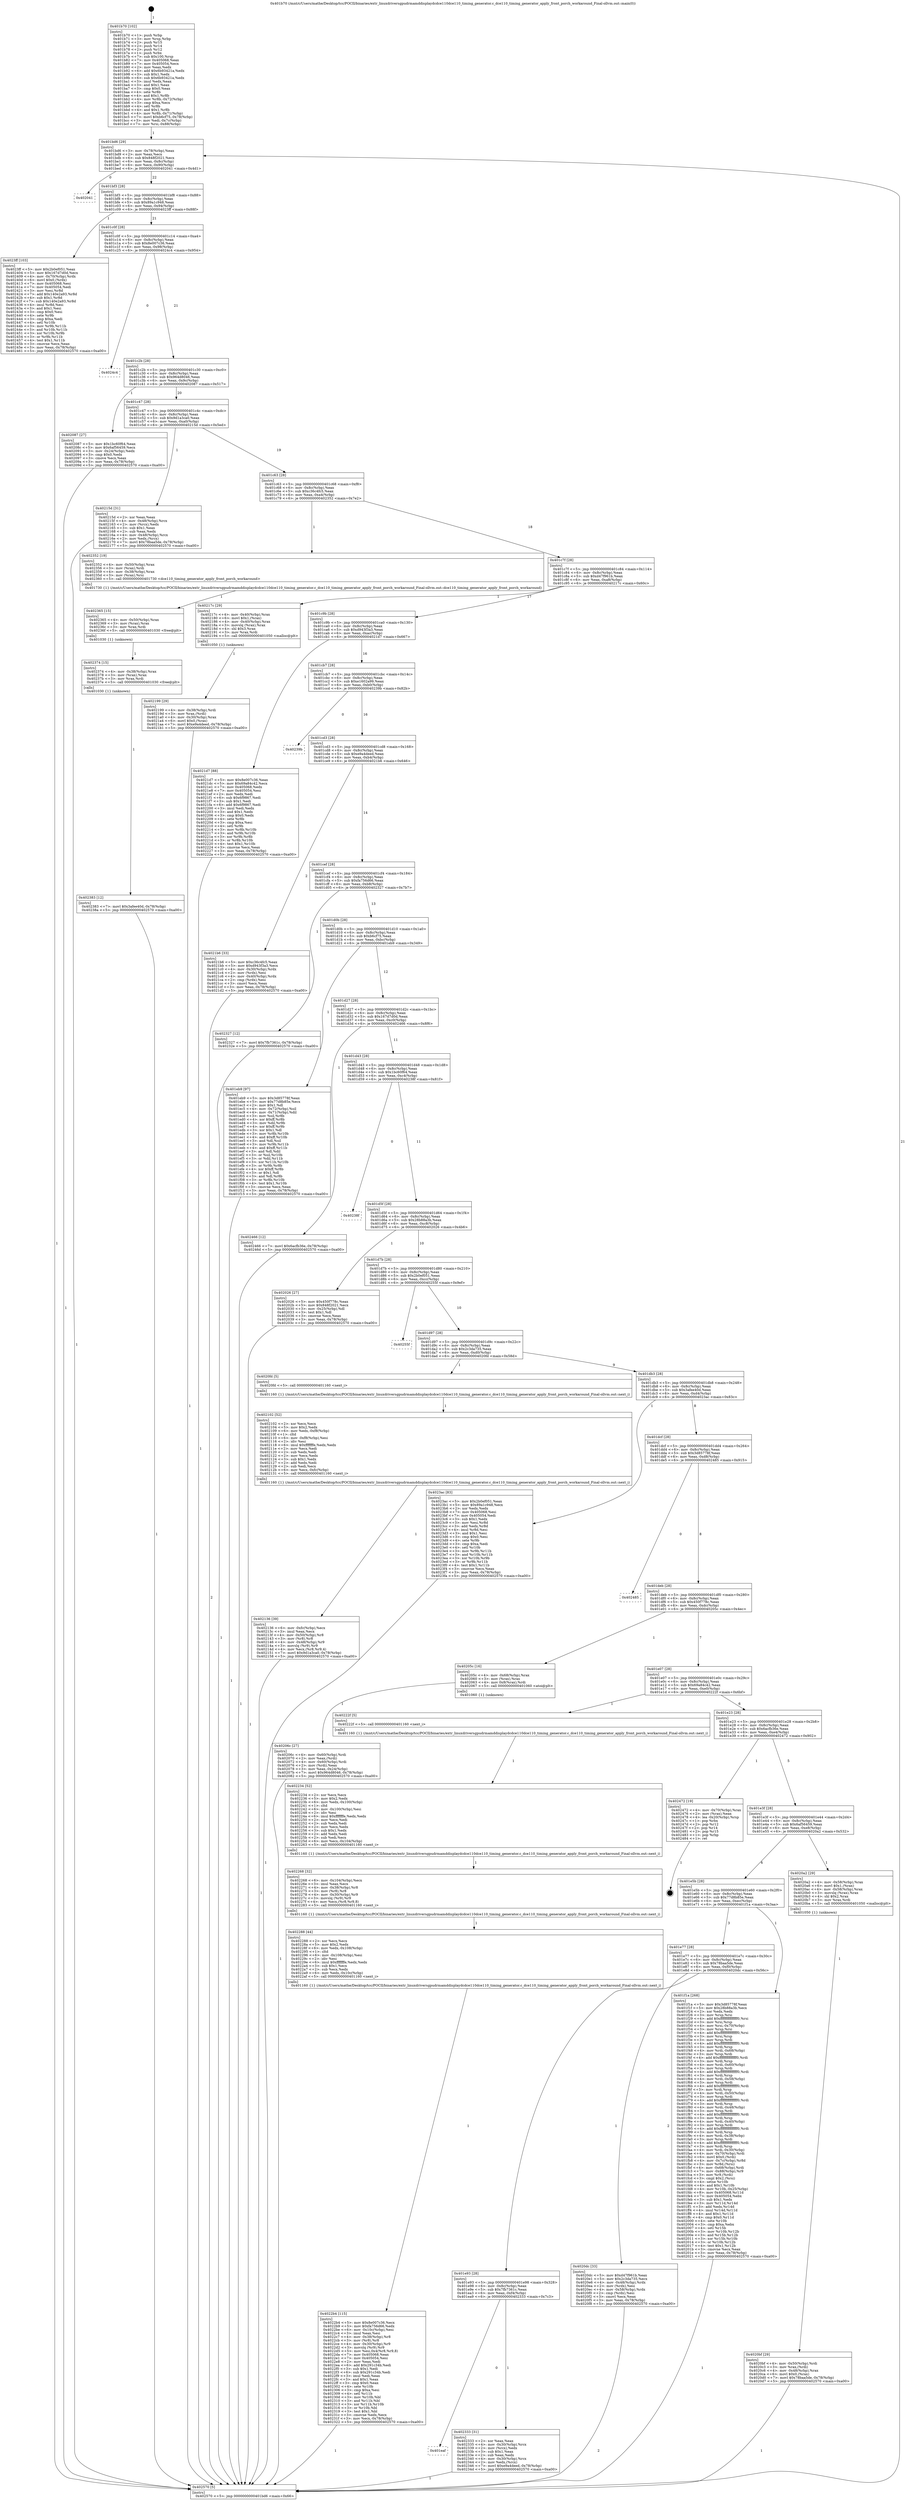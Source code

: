 digraph "0x401b70" {
  label = "0x401b70 (/mnt/c/Users/mathe/Desktop/tcc/POCII/binaries/extr_linuxdriversgpudrmamddisplaydcdce110dce110_timing_generator.c_dce110_timing_generator_apply_front_porch_workaround_Final-ollvm.out::main(0))"
  labelloc = "t"
  node[shape=record]

  Entry [label="",width=0.3,height=0.3,shape=circle,fillcolor=black,style=filled]
  "0x401bd6" [label="{
     0x401bd6 [29]\l
     | [instrs]\l
     &nbsp;&nbsp;0x401bd6 \<+3\>: mov -0x78(%rbp),%eax\l
     &nbsp;&nbsp;0x401bd9 \<+2\>: mov %eax,%ecx\l
     &nbsp;&nbsp;0x401bdb \<+6\>: sub $0x848f2021,%ecx\l
     &nbsp;&nbsp;0x401be1 \<+6\>: mov %eax,-0x8c(%rbp)\l
     &nbsp;&nbsp;0x401be7 \<+6\>: mov %ecx,-0x90(%rbp)\l
     &nbsp;&nbsp;0x401bed \<+6\>: je 0000000000402041 \<main+0x4d1\>\l
  }"]
  "0x402041" [label="{
     0x402041\l
  }", style=dashed]
  "0x401bf3" [label="{
     0x401bf3 [28]\l
     | [instrs]\l
     &nbsp;&nbsp;0x401bf3 \<+5\>: jmp 0000000000401bf8 \<main+0x88\>\l
     &nbsp;&nbsp;0x401bf8 \<+6\>: mov -0x8c(%rbp),%eax\l
     &nbsp;&nbsp;0x401bfe \<+5\>: sub $0x89a1c948,%eax\l
     &nbsp;&nbsp;0x401c03 \<+6\>: mov %eax,-0x94(%rbp)\l
     &nbsp;&nbsp;0x401c09 \<+6\>: je 00000000004023ff \<main+0x88f\>\l
  }"]
  Exit [label="",width=0.3,height=0.3,shape=circle,fillcolor=black,style=filled,peripheries=2]
  "0x4023ff" [label="{
     0x4023ff [103]\l
     | [instrs]\l
     &nbsp;&nbsp;0x4023ff \<+5\>: mov $0x2b0ef051,%eax\l
     &nbsp;&nbsp;0x402404 \<+5\>: mov $0x167d7d0d,%ecx\l
     &nbsp;&nbsp;0x402409 \<+4\>: mov -0x70(%rbp),%rdx\l
     &nbsp;&nbsp;0x40240d \<+6\>: movl $0x0,(%rdx)\l
     &nbsp;&nbsp;0x402413 \<+7\>: mov 0x405068,%esi\l
     &nbsp;&nbsp;0x40241a \<+7\>: mov 0x405054,%edi\l
     &nbsp;&nbsp;0x402421 \<+3\>: mov %esi,%r8d\l
     &nbsp;&nbsp;0x402424 \<+7\>: add $0x140e2a93,%r8d\l
     &nbsp;&nbsp;0x40242b \<+4\>: sub $0x1,%r8d\l
     &nbsp;&nbsp;0x40242f \<+7\>: sub $0x140e2a93,%r8d\l
     &nbsp;&nbsp;0x402436 \<+4\>: imul %r8d,%esi\l
     &nbsp;&nbsp;0x40243a \<+3\>: and $0x1,%esi\l
     &nbsp;&nbsp;0x40243d \<+3\>: cmp $0x0,%esi\l
     &nbsp;&nbsp;0x402440 \<+4\>: sete %r9b\l
     &nbsp;&nbsp;0x402444 \<+3\>: cmp $0xa,%edi\l
     &nbsp;&nbsp;0x402447 \<+4\>: setl %r10b\l
     &nbsp;&nbsp;0x40244b \<+3\>: mov %r9b,%r11b\l
     &nbsp;&nbsp;0x40244e \<+3\>: and %r10b,%r11b\l
     &nbsp;&nbsp;0x402451 \<+3\>: xor %r10b,%r9b\l
     &nbsp;&nbsp;0x402454 \<+3\>: or %r9b,%r11b\l
     &nbsp;&nbsp;0x402457 \<+4\>: test $0x1,%r11b\l
     &nbsp;&nbsp;0x40245b \<+3\>: cmovne %ecx,%eax\l
     &nbsp;&nbsp;0x40245e \<+3\>: mov %eax,-0x78(%rbp)\l
     &nbsp;&nbsp;0x402461 \<+5\>: jmp 0000000000402570 \<main+0xa00\>\l
  }"]
  "0x401c0f" [label="{
     0x401c0f [28]\l
     | [instrs]\l
     &nbsp;&nbsp;0x401c0f \<+5\>: jmp 0000000000401c14 \<main+0xa4\>\l
     &nbsp;&nbsp;0x401c14 \<+6\>: mov -0x8c(%rbp),%eax\l
     &nbsp;&nbsp;0x401c1a \<+5\>: sub $0x8e007c36,%eax\l
     &nbsp;&nbsp;0x401c1f \<+6\>: mov %eax,-0x98(%rbp)\l
     &nbsp;&nbsp;0x401c25 \<+6\>: je 00000000004024c4 \<main+0x954\>\l
  }"]
  "0x402383" [label="{
     0x402383 [12]\l
     | [instrs]\l
     &nbsp;&nbsp;0x402383 \<+7\>: movl $0x3afee40d,-0x78(%rbp)\l
     &nbsp;&nbsp;0x40238a \<+5\>: jmp 0000000000402570 \<main+0xa00\>\l
  }"]
  "0x4024c4" [label="{
     0x4024c4\l
  }", style=dashed]
  "0x401c2b" [label="{
     0x401c2b [28]\l
     | [instrs]\l
     &nbsp;&nbsp;0x401c2b \<+5\>: jmp 0000000000401c30 \<main+0xc0\>\l
     &nbsp;&nbsp;0x401c30 \<+6\>: mov -0x8c(%rbp),%eax\l
     &nbsp;&nbsp;0x401c36 \<+5\>: sub $0x964d8046,%eax\l
     &nbsp;&nbsp;0x401c3b \<+6\>: mov %eax,-0x9c(%rbp)\l
     &nbsp;&nbsp;0x401c41 \<+6\>: je 0000000000402087 \<main+0x517\>\l
  }"]
  "0x402374" [label="{
     0x402374 [15]\l
     | [instrs]\l
     &nbsp;&nbsp;0x402374 \<+4\>: mov -0x38(%rbp),%rax\l
     &nbsp;&nbsp;0x402378 \<+3\>: mov (%rax),%rax\l
     &nbsp;&nbsp;0x40237b \<+3\>: mov %rax,%rdi\l
     &nbsp;&nbsp;0x40237e \<+5\>: call 0000000000401030 \<free@plt\>\l
     | [calls]\l
     &nbsp;&nbsp;0x401030 \{1\} (unknown)\l
  }"]
  "0x402087" [label="{
     0x402087 [27]\l
     | [instrs]\l
     &nbsp;&nbsp;0x402087 \<+5\>: mov $0x1bc60f64,%eax\l
     &nbsp;&nbsp;0x40208c \<+5\>: mov $0x6af56459,%ecx\l
     &nbsp;&nbsp;0x402091 \<+3\>: mov -0x24(%rbp),%edx\l
     &nbsp;&nbsp;0x402094 \<+3\>: cmp $0x0,%edx\l
     &nbsp;&nbsp;0x402097 \<+3\>: cmove %ecx,%eax\l
     &nbsp;&nbsp;0x40209a \<+3\>: mov %eax,-0x78(%rbp)\l
     &nbsp;&nbsp;0x40209d \<+5\>: jmp 0000000000402570 \<main+0xa00\>\l
  }"]
  "0x401c47" [label="{
     0x401c47 [28]\l
     | [instrs]\l
     &nbsp;&nbsp;0x401c47 \<+5\>: jmp 0000000000401c4c \<main+0xdc\>\l
     &nbsp;&nbsp;0x401c4c \<+6\>: mov -0x8c(%rbp),%eax\l
     &nbsp;&nbsp;0x401c52 \<+5\>: sub $0x9d1a3ca0,%eax\l
     &nbsp;&nbsp;0x401c57 \<+6\>: mov %eax,-0xa0(%rbp)\l
     &nbsp;&nbsp;0x401c5d \<+6\>: je 000000000040215d \<main+0x5ed\>\l
  }"]
  "0x402365" [label="{
     0x402365 [15]\l
     | [instrs]\l
     &nbsp;&nbsp;0x402365 \<+4\>: mov -0x50(%rbp),%rax\l
     &nbsp;&nbsp;0x402369 \<+3\>: mov (%rax),%rax\l
     &nbsp;&nbsp;0x40236c \<+3\>: mov %rax,%rdi\l
     &nbsp;&nbsp;0x40236f \<+5\>: call 0000000000401030 \<free@plt\>\l
     | [calls]\l
     &nbsp;&nbsp;0x401030 \{1\} (unknown)\l
  }"]
  "0x40215d" [label="{
     0x40215d [31]\l
     | [instrs]\l
     &nbsp;&nbsp;0x40215d \<+2\>: xor %eax,%eax\l
     &nbsp;&nbsp;0x40215f \<+4\>: mov -0x48(%rbp),%rcx\l
     &nbsp;&nbsp;0x402163 \<+2\>: mov (%rcx),%edx\l
     &nbsp;&nbsp;0x402165 \<+3\>: sub $0x1,%eax\l
     &nbsp;&nbsp;0x402168 \<+2\>: sub %eax,%edx\l
     &nbsp;&nbsp;0x40216a \<+4\>: mov -0x48(%rbp),%rcx\l
     &nbsp;&nbsp;0x40216e \<+2\>: mov %edx,(%rcx)\l
     &nbsp;&nbsp;0x402170 \<+7\>: movl $0x78baa5de,-0x78(%rbp)\l
     &nbsp;&nbsp;0x402177 \<+5\>: jmp 0000000000402570 \<main+0xa00\>\l
  }"]
  "0x401c63" [label="{
     0x401c63 [28]\l
     | [instrs]\l
     &nbsp;&nbsp;0x401c63 \<+5\>: jmp 0000000000401c68 \<main+0xf8\>\l
     &nbsp;&nbsp;0x401c68 \<+6\>: mov -0x8c(%rbp),%eax\l
     &nbsp;&nbsp;0x401c6e \<+5\>: sub $0xc36c4fc5,%eax\l
     &nbsp;&nbsp;0x401c73 \<+6\>: mov %eax,-0xa4(%rbp)\l
     &nbsp;&nbsp;0x401c79 \<+6\>: je 0000000000402352 \<main+0x7e2\>\l
  }"]
  "0x401eaf" [label="{
     0x401eaf\l
  }", style=dashed]
  "0x402352" [label="{
     0x402352 [19]\l
     | [instrs]\l
     &nbsp;&nbsp;0x402352 \<+4\>: mov -0x50(%rbp),%rax\l
     &nbsp;&nbsp;0x402356 \<+3\>: mov (%rax),%rdi\l
     &nbsp;&nbsp;0x402359 \<+4\>: mov -0x38(%rbp),%rax\l
     &nbsp;&nbsp;0x40235d \<+3\>: mov (%rax),%rsi\l
     &nbsp;&nbsp;0x402360 \<+5\>: call 0000000000401730 \<dce110_timing_generator_apply_front_porch_workaround\>\l
     | [calls]\l
     &nbsp;&nbsp;0x401730 \{1\} (/mnt/c/Users/mathe/Desktop/tcc/POCII/binaries/extr_linuxdriversgpudrmamddisplaydcdce110dce110_timing_generator.c_dce110_timing_generator_apply_front_porch_workaround_Final-ollvm.out::dce110_timing_generator_apply_front_porch_workaround)\l
  }"]
  "0x401c7f" [label="{
     0x401c7f [28]\l
     | [instrs]\l
     &nbsp;&nbsp;0x401c7f \<+5\>: jmp 0000000000401c84 \<main+0x114\>\l
     &nbsp;&nbsp;0x401c84 \<+6\>: mov -0x8c(%rbp),%eax\l
     &nbsp;&nbsp;0x401c8a \<+5\>: sub $0xd47f961b,%eax\l
     &nbsp;&nbsp;0x401c8f \<+6\>: mov %eax,-0xa8(%rbp)\l
     &nbsp;&nbsp;0x401c95 \<+6\>: je 000000000040217c \<main+0x60c\>\l
  }"]
  "0x402333" [label="{
     0x402333 [31]\l
     | [instrs]\l
     &nbsp;&nbsp;0x402333 \<+2\>: xor %eax,%eax\l
     &nbsp;&nbsp;0x402335 \<+4\>: mov -0x30(%rbp),%rcx\l
     &nbsp;&nbsp;0x402339 \<+2\>: mov (%rcx),%edx\l
     &nbsp;&nbsp;0x40233b \<+3\>: sub $0x1,%eax\l
     &nbsp;&nbsp;0x40233e \<+2\>: sub %eax,%edx\l
     &nbsp;&nbsp;0x402340 \<+4\>: mov -0x30(%rbp),%rcx\l
     &nbsp;&nbsp;0x402344 \<+2\>: mov %edx,(%rcx)\l
     &nbsp;&nbsp;0x402346 \<+7\>: movl $0xe9a4deed,-0x78(%rbp)\l
     &nbsp;&nbsp;0x40234d \<+5\>: jmp 0000000000402570 \<main+0xa00\>\l
  }"]
  "0x40217c" [label="{
     0x40217c [29]\l
     | [instrs]\l
     &nbsp;&nbsp;0x40217c \<+4\>: mov -0x40(%rbp),%rax\l
     &nbsp;&nbsp;0x402180 \<+6\>: movl $0x1,(%rax)\l
     &nbsp;&nbsp;0x402186 \<+4\>: mov -0x40(%rbp),%rax\l
     &nbsp;&nbsp;0x40218a \<+3\>: movslq (%rax),%rax\l
     &nbsp;&nbsp;0x40218d \<+4\>: shl $0x3,%rax\l
     &nbsp;&nbsp;0x402191 \<+3\>: mov %rax,%rdi\l
     &nbsp;&nbsp;0x402194 \<+5\>: call 0000000000401050 \<malloc@plt\>\l
     | [calls]\l
     &nbsp;&nbsp;0x401050 \{1\} (unknown)\l
  }"]
  "0x401c9b" [label="{
     0x401c9b [28]\l
     | [instrs]\l
     &nbsp;&nbsp;0x401c9b \<+5\>: jmp 0000000000401ca0 \<main+0x130\>\l
     &nbsp;&nbsp;0x401ca0 \<+6\>: mov -0x8c(%rbp),%eax\l
     &nbsp;&nbsp;0x401ca6 \<+5\>: sub $0xd943f3a3,%eax\l
     &nbsp;&nbsp;0x401cab \<+6\>: mov %eax,-0xac(%rbp)\l
     &nbsp;&nbsp;0x401cb1 \<+6\>: je 00000000004021d7 \<main+0x667\>\l
  }"]
  "0x4022b4" [label="{
     0x4022b4 [115]\l
     | [instrs]\l
     &nbsp;&nbsp;0x4022b4 \<+5\>: mov $0x8e007c36,%ecx\l
     &nbsp;&nbsp;0x4022b9 \<+5\>: mov $0xfa756d66,%edx\l
     &nbsp;&nbsp;0x4022be \<+6\>: mov -0x10c(%rbp),%esi\l
     &nbsp;&nbsp;0x4022c4 \<+3\>: imul %eax,%esi\l
     &nbsp;&nbsp;0x4022c7 \<+4\>: mov -0x38(%rbp),%r8\l
     &nbsp;&nbsp;0x4022cb \<+3\>: mov (%r8),%r8\l
     &nbsp;&nbsp;0x4022ce \<+4\>: mov -0x30(%rbp),%r9\l
     &nbsp;&nbsp;0x4022d2 \<+3\>: movslq (%r9),%r9\l
     &nbsp;&nbsp;0x4022d5 \<+5\>: mov %esi,0x4(%r8,%r9,8)\l
     &nbsp;&nbsp;0x4022da \<+7\>: mov 0x405068,%eax\l
     &nbsp;&nbsp;0x4022e1 \<+7\>: mov 0x405054,%esi\l
     &nbsp;&nbsp;0x4022e8 \<+2\>: mov %eax,%edi\l
     &nbsp;&nbsp;0x4022ea \<+6\>: add $0x291c34b,%edi\l
     &nbsp;&nbsp;0x4022f0 \<+3\>: sub $0x1,%edi\l
     &nbsp;&nbsp;0x4022f3 \<+6\>: sub $0x291c34b,%edi\l
     &nbsp;&nbsp;0x4022f9 \<+3\>: imul %edi,%eax\l
     &nbsp;&nbsp;0x4022fc \<+3\>: and $0x1,%eax\l
     &nbsp;&nbsp;0x4022ff \<+3\>: cmp $0x0,%eax\l
     &nbsp;&nbsp;0x402302 \<+4\>: sete %r10b\l
     &nbsp;&nbsp;0x402306 \<+3\>: cmp $0xa,%esi\l
     &nbsp;&nbsp;0x402309 \<+4\>: setl %r11b\l
     &nbsp;&nbsp;0x40230d \<+3\>: mov %r10b,%bl\l
     &nbsp;&nbsp;0x402310 \<+3\>: and %r11b,%bl\l
     &nbsp;&nbsp;0x402313 \<+3\>: xor %r11b,%r10b\l
     &nbsp;&nbsp;0x402316 \<+3\>: or %r10b,%bl\l
     &nbsp;&nbsp;0x402319 \<+3\>: test $0x1,%bl\l
     &nbsp;&nbsp;0x40231c \<+3\>: cmovne %edx,%ecx\l
     &nbsp;&nbsp;0x40231f \<+3\>: mov %ecx,-0x78(%rbp)\l
     &nbsp;&nbsp;0x402322 \<+5\>: jmp 0000000000402570 \<main+0xa00\>\l
  }"]
  "0x4021d7" [label="{
     0x4021d7 [88]\l
     | [instrs]\l
     &nbsp;&nbsp;0x4021d7 \<+5\>: mov $0x8e007c36,%eax\l
     &nbsp;&nbsp;0x4021dc \<+5\>: mov $0x69a84c42,%ecx\l
     &nbsp;&nbsp;0x4021e1 \<+7\>: mov 0x405068,%edx\l
     &nbsp;&nbsp;0x4021e8 \<+7\>: mov 0x405054,%esi\l
     &nbsp;&nbsp;0x4021ef \<+2\>: mov %edx,%edi\l
     &nbsp;&nbsp;0x4021f1 \<+6\>: sub $0x6f9867,%edi\l
     &nbsp;&nbsp;0x4021f7 \<+3\>: sub $0x1,%edi\l
     &nbsp;&nbsp;0x4021fa \<+6\>: add $0x6f9867,%edi\l
     &nbsp;&nbsp;0x402200 \<+3\>: imul %edi,%edx\l
     &nbsp;&nbsp;0x402203 \<+3\>: and $0x1,%edx\l
     &nbsp;&nbsp;0x402206 \<+3\>: cmp $0x0,%edx\l
     &nbsp;&nbsp;0x402209 \<+4\>: sete %r8b\l
     &nbsp;&nbsp;0x40220d \<+3\>: cmp $0xa,%esi\l
     &nbsp;&nbsp;0x402210 \<+4\>: setl %r9b\l
     &nbsp;&nbsp;0x402214 \<+3\>: mov %r8b,%r10b\l
     &nbsp;&nbsp;0x402217 \<+3\>: and %r9b,%r10b\l
     &nbsp;&nbsp;0x40221a \<+3\>: xor %r9b,%r8b\l
     &nbsp;&nbsp;0x40221d \<+3\>: or %r8b,%r10b\l
     &nbsp;&nbsp;0x402220 \<+4\>: test $0x1,%r10b\l
     &nbsp;&nbsp;0x402224 \<+3\>: cmovne %ecx,%eax\l
     &nbsp;&nbsp;0x402227 \<+3\>: mov %eax,-0x78(%rbp)\l
     &nbsp;&nbsp;0x40222a \<+5\>: jmp 0000000000402570 \<main+0xa00\>\l
  }"]
  "0x401cb7" [label="{
     0x401cb7 [28]\l
     | [instrs]\l
     &nbsp;&nbsp;0x401cb7 \<+5\>: jmp 0000000000401cbc \<main+0x14c\>\l
     &nbsp;&nbsp;0x401cbc \<+6\>: mov -0x8c(%rbp),%eax\l
     &nbsp;&nbsp;0x401cc2 \<+5\>: sub $0xe1602a99,%eax\l
     &nbsp;&nbsp;0x401cc7 \<+6\>: mov %eax,-0xb0(%rbp)\l
     &nbsp;&nbsp;0x401ccd \<+6\>: je 000000000040239b \<main+0x82b\>\l
  }"]
  "0x402288" [label="{
     0x402288 [44]\l
     | [instrs]\l
     &nbsp;&nbsp;0x402288 \<+2\>: xor %ecx,%ecx\l
     &nbsp;&nbsp;0x40228a \<+5\>: mov $0x2,%edx\l
     &nbsp;&nbsp;0x40228f \<+6\>: mov %edx,-0x108(%rbp)\l
     &nbsp;&nbsp;0x402295 \<+1\>: cltd\l
     &nbsp;&nbsp;0x402296 \<+6\>: mov -0x108(%rbp),%esi\l
     &nbsp;&nbsp;0x40229c \<+2\>: idiv %esi\l
     &nbsp;&nbsp;0x40229e \<+6\>: imul $0xfffffffe,%edx,%edx\l
     &nbsp;&nbsp;0x4022a4 \<+3\>: sub $0x1,%ecx\l
     &nbsp;&nbsp;0x4022a7 \<+2\>: sub %ecx,%edx\l
     &nbsp;&nbsp;0x4022a9 \<+6\>: mov %edx,-0x10c(%rbp)\l
     &nbsp;&nbsp;0x4022af \<+5\>: call 0000000000401160 \<next_i\>\l
     | [calls]\l
     &nbsp;&nbsp;0x401160 \{1\} (/mnt/c/Users/mathe/Desktop/tcc/POCII/binaries/extr_linuxdriversgpudrmamddisplaydcdce110dce110_timing_generator.c_dce110_timing_generator_apply_front_porch_workaround_Final-ollvm.out::next_i)\l
  }"]
  "0x40239b" [label="{
     0x40239b\l
  }", style=dashed]
  "0x401cd3" [label="{
     0x401cd3 [28]\l
     | [instrs]\l
     &nbsp;&nbsp;0x401cd3 \<+5\>: jmp 0000000000401cd8 \<main+0x168\>\l
     &nbsp;&nbsp;0x401cd8 \<+6\>: mov -0x8c(%rbp),%eax\l
     &nbsp;&nbsp;0x401cde \<+5\>: sub $0xe9a4deed,%eax\l
     &nbsp;&nbsp;0x401ce3 \<+6\>: mov %eax,-0xb4(%rbp)\l
     &nbsp;&nbsp;0x401ce9 \<+6\>: je 00000000004021b6 \<main+0x646\>\l
  }"]
  "0x402268" [label="{
     0x402268 [32]\l
     | [instrs]\l
     &nbsp;&nbsp;0x402268 \<+6\>: mov -0x104(%rbp),%ecx\l
     &nbsp;&nbsp;0x40226e \<+3\>: imul %eax,%ecx\l
     &nbsp;&nbsp;0x402271 \<+4\>: mov -0x38(%rbp),%r8\l
     &nbsp;&nbsp;0x402275 \<+3\>: mov (%r8),%r8\l
     &nbsp;&nbsp;0x402278 \<+4\>: mov -0x30(%rbp),%r9\l
     &nbsp;&nbsp;0x40227c \<+3\>: movslq (%r9),%r9\l
     &nbsp;&nbsp;0x40227f \<+4\>: mov %ecx,(%r8,%r9,8)\l
     &nbsp;&nbsp;0x402283 \<+5\>: call 0000000000401160 \<next_i\>\l
     | [calls]\l
     &nbsp;&nbsp;0x401160 \{1\} (/mnt/c/Users/mathe/Desktop/tcc/POCII/binaries/extr_linuxdriversgpudrmamddisplaydcdce110dce110_timing_generator.c_dce110_timing_generator_apply_front_porch_workaround_Final-ollvm.out::next_i)\l
  }"]
  "0x4021b6" [label="{
     0x4021b6 [33]\l
     | [instrs]\l
     &nbsp;&nbsp;0x4021b6 \<+5\>: mov $0xc36c4fc5,%eax\l
     &nbsp;&nbsp;0x4021bb \<+5\>: mov $0xd943f3a3,%ecx\l
     &nbsp;&nbsp;0x4021c0 \<+4\>: mov -0x30(%rbp),%rdx\l
     &nbsp;&nbsp;0x4021c4 \<+2\>: mov (%rdx),%esi\l
     &nbsp;&nbsp;0x4021c6 \<+4\>: mov -0x40(%rbp),%rdx\l
     &nbsp;&nbsp;0x4021ca \<+2\>: cmp (%rdx),%esi\l
     &nbsp;&nbsp;0x4021cc \<+3\>: cmovl %ecx,%eax\l
     &nbsp;&nbsp;0x4021cf \<+3\>: mov %eax,-0x78(%rbp)\l
     &nbsp;&nbsp;0x4021d2 \<+5\>: jmp 0000000000402570 \<main+0xa00\>\l
  }"]
  "0x401cef" [label="{
     0x401cef [28]\l
     | [instrs]\l
     &nbsp;&nbsp;0x401cef \<+5\>: jmp 0000000000401cf4 \<main+0x184\>\l
     &nbsp;&nbsp;0x401cf4 \<+6\>: mov -0x8c(%rbp),%eax\l
     &nbsp;&nbsp;0x401cfa \<+5\>: sub $0xfa756d66,%eax\l
     &nbsp;&nbsp;0x401cff \<+6\>: mov %eax,-0xb8(%rbp)\l
     &nbsp;&nbsp;0x401d05 \<+6\>: je 0000000000402327 \<main+0x7b7\>\l
  }"]
  "0x402234" [label="{
     0x402234 [52]\l
     | [instrs]\l
     &nbsp;&nbsp;0x402234 \<+2\>: xor %ecx,%ecx\l
     &nbsp;&nbsp;0x402236 \<+5\>: mov $0x2,%edx\l
     &nbsp;&nbsp;0x40223b \<+6\>: mov %edx,-0x100(%rbp)\l
     &nbsp;&nbsp;0x402241 \<+1\>: cltd\l
     &nbsp;&nbsp;0x402242 \<+6\>: mov -0x100(%rbp),%esi\l
     &nbsp;&nbsp;0x402248 \<+2\>: idiv %esi\l
     &nbsp;&nbsp;0x40224a \<+6\>: imul $0xfffffffe,%edx,%edx\l
     &nbsp;&nbsp;0x402250 \<+2\>: mov %ecx,%edi\l
     &nbsp;&nbsp;0x402252 \<+2\>: sub %edx,%edi\l
     &nbsp;&nbsp;0x402254 \<+2\>: mov %ecx,%edx\l
     &nbsp;&nbsp;0x402256 \<+3\>: sub $0x1,%edx\l
     &nbsp;&nbsp;0x402259 \<+2\>: add %edx,%edi\l
     &nbsp;&nbsp;0x40225b \<+2\>: sub %edi,%ecx\l
     &nbsp;&nbsp;0x40225d \<+6\>: mov %ecx,-0x104(%rbp)\l
     &nbsp;&nbsp;0x402263 \<+5\>: call 0000000000401160 \<next_i\>\l
     | [calls]\l
     &nbsp;&nbsp;0x401160 \{1\} (/mnt/c/Users/mathe/Desktop/tcc/POCII/binaries/extr_linuxdriversgpudrmamddisplaydcdce110dce110_timing_generator.c_dce110_timing_generator_apply_front_porch_workaround_Final-ollvm.out::next_i)\l
  }"]
  "0x402327" [label="{
     0x402327 [12]\l
     | [instrs]\l
     &nbsp;&nbsp;0x402327 \<+7\>: movl $0x7fb7361c,-0x78(%rbp)\l
     &nbsp;&nbsp;0x40232e \<+5\>: jmp 0000000000402570 \<main+0xa00\>\l
  }"]
  "0x401d0b" [label="{
     0x401d0b [28]\l
     | [instrs]\l
     &nbsp;&nbsp;0x401d0b \<+5\>: jmp 0000000000401d10 \<main+0x1a0\>\l
     &nbsp;&nbsp;0x401d10 \<+6\>: mov -0x8c(%rbp),%eax\l
     &nbsp;&nbsp;0x401d16 \<+5\>: sub $0xb6cf75,%eax\l
     &nbsp;&nbsp;0x401d1b \<+6\>: mov %eax,-0xbc(%rbp)\l
     &nbsp;&nbsp;0x401d21 \<+6\>: je 0000000000401eb9 \<main+0x349\>\l
  }"]
  "0x402199" [label="{
     0x402199 [29]\l
     | [instrs]\l
     &nbsp;&nbsp;0x402199 \<+4\>: mov -0x38(%rbp),%rdi\l
     &nbsp;&nbsp;0x40219d \<+3\>: mov %rax,(%rdi)\l
     &nbsp;&nbsp;0x4021a0 \<+4\>: mov -0x30(%rbp),%rax\l
     &nbsp;&nbsp;0x4021a4 \<+6\>: movl $0x0,(%rax)\l
     &nbsp;&nbsp;0x4021aa \<+7\>: movl $0xe9a4deed,-0x78(%rbp)\l
     &nbsp;&nbsp;0x4021b1 \<+5\>: jmp 0000000000402570 \<main+0xa00\>\l
  }"]
  "0x401eb9" [label="{
     0x401eb9 [97]\l
     | [instrs]\l
     &nbsp;&nbsp;0x401eb9 \<+5\>: mov $0x3d85778f,%eax\l
     &nbsp;&nbsp;0x401ebe \<+5\>: mov $0x77d8b85e,%ecx\l
     &nbsp;&nbsp;0x401ec3 \<+2\>: mov $0x1,%dl\l
     &nbsp;&nbsp;0x401ec5 \<+4\>: mov -0x72(%rbp),%sil\l
     &nbsp;&nbsp;0x401ec9 \<+4\>: mov -0x71(%rbp),%dil\l
     &nbsp;&nbsp;0x401ecd \<+3\>: mov %sil,%r8b\l
     &nbsp;&nbsp;0x401ed0 \<+4\>: xor $0xff,%r8b\l
     &nbsp;&nbsp;0x401ed4 \<+3\>: mov %dil,%r9b\l
     &nbsp;&nbsp;0x401ed7 \<+4\>: xor $0xff,%r9b\l
     &nbsp;&nbsp;0x401edb \<+3\>: xor $0x1,%dl\l
     &nbsp;&nbsp;0x401ede \<+3\>: mov %r8b,%r10b\l
     &nbsp;&nbsp;0x401ee1 \<+4\>: and $0xff,%r10b\l
     &nbsp;&nbsp;0x401ee5 \<+3\>: and %dl,%sil\l
     &nbsp;&nbsp;0x401ee8 \<+3\>: mov %r9b,%r11b\l
     &nbsp;&nbsp;0x401eeb \<+4\>: and $0xff,%r11b\l
     &nbsp;&nbsp;0x401eef \<+3\>: and %dl,%dil\l
     &nbsp;&nbsp;0x401ef2 \<+3\>: or %sil,%r10b\l
     &nbsp;&nbsp;0x401ef5 \<+3\>: or %dil,%r11b\l
     &nbsp;&nbsp;0x401ef8 \<+3\>: xor %r11b,%r10b\l
     &nbsp;&nbsp;0x401efb \<+3\>: or %r9b,%r8b\l
     &nbsp;&nbsp;0x401efe \<+4\>: xor $0xff,%r8b\l
     &nbsp;&nbsp;0x401f02 \<+3\>: or $0x1,%dl\l
     &nbsp;&nbsp;0x401f05 \<+3\>: and %dl,%r8b\l
     &nbsp;&nbsp;0x401f08 \<+3\>: or %r8b,%r10b\l
     &nbsp;&nbsp;0x401f0b \<+4\>: test $0x1,%r10b\l
     &nbsp;&nbsp;0x401f0f \<+3\>: cmovne %ecx,%eax\l
     &nbsp;&nbsp;0x401f12 \<+3\>: mov %eax,-0x78(%rbp)\l
     &nbsp;&nbsp;0x401f15 \<+5\>: jmp 0000000000402570 \<main+0xa00\>\l
  }"]
  "0x401d27" [label="{
     0x401d27 [28]\l
     | [instrs]\l
     &nbsp;&nbsp;0x401d27 \<+5\>: jmp 0000000000401d2c \<main+0x1bc\>\l
     &nbsp;&nbsp;0x401d2c \<+6\>: mov -0x8c(%rbp),%eax\l
     &nbsp;&nbsp;0x401d32 \<+5\>: sub $0x167d7d0d,%eax\l
     &nbsp;&nbsp;0x401d37 \<+6\>: mov %eax,-0xc0(%rbp)\l
     &nbsp;&nbsp;0x401d3d \<+6\>: je 0000000000402466 \<main+0x8f6\>\l
  }"]
  "0x402570" [label="{
     0x402570 [5]\l
     | [instrs]\l
     &nbsp;&nbsp;0x402570 \<+5\>: jmp 0000000000401bd6 \<main+0x66\>\l
  }"]
  "0x401b70" [label="{
     0x401b70 [102]\l
     | [instrs]\l
     &nbsp;&nbsp;0x401b70 \<+1\>: push %rbp\l
     &nbsp;&nbsp;0x401b71 \<+3\>: mov %rsp,%rbp\l
     &nbsp;&nbsp;0x401b74 \<+2\>: push %r15\l
     &nbsp;&nbsp;0x401b76 \<+2\>: push %r14\l
     &nbsp;&nbsp;0x401b78 \<+2\>: push %r12\l
     &nbsp;&nbsp;0x401b7a \<+1\>: push %rbx\l
     &nbsp;&nbsp;0x401b7b \<+7\>: sub $0x100,%rsp\l
     &nbsp;&nbsp;0x401b82 \<+7\>: mov 0x405068,%eax\l
     &nbsp;&nbsp;0x401b89 \<+7\>: mov 0x405054,%ecx\l
     &nbsp;&nbsp;0x401b90 \<+2\>: mov %eax,%edx\l
     &nbsp;&nbsp;0x401b92 \<+6\>: add $0x6b93421a,%edx\l
     &nbsp;&nbsp;0x401b98 \<+3\>: sub $0x1,%edx\l
     &nbsp;&nbsp;0x401b9b \<+6\>: sub $0x6b93421a,%edx\l
     &nbsp;&nbsp;0x401ba1 \<+3\>: imul %edx,%eax\l
     &nbsp;&nbsp;0x401ba4 \<+3\>: and $0x1,%eax\l
     &nbsp;&nbsp;0x401ba7 \<+3\>: cmp $0x0,%eax\l
     &nbsp;&nbsp;0x401baa \<+4\>: sete %r8b\l
     &nbsp;&nbsp;0x401bae \<+4\>: and $0x1,%r8b\l
     &nbsp;&nbsp;0x401bb2 \<+4\>: mov %r8b,-0x72(%rbp)\l
     &nbsp;&nbsp;0x401bb6 \<+3\>: cmp $0xa,%ecx\l
     &nbsp;&nbsp;0x401bb9 \<+4\>: setl %r8b\l
     &nbsp;&nbsp;0x401bbd \<+4\>: and $0x1,%r8b\l
     &nbsp;&nbsp;0x401bc1 \<+4\>: mov %r8b,-0x71(%rbp)\l
     &nbsp;&nbsp;0x401bc5 \<+7\>: movl $0xb6cf75,-0x78(%rbp)\l
     &nbsp;&nbsp;0x401bcc \<+3\>: mov %edi,-0x7c(%rbp)\l
     &nbsp;&nbsp;0x401bcf \<+7\>: mov %rsi,-0x88(%rbp)\l
  }"]
  "0x402136" [label="{
     0x402136 [39]\l
     | [instrs]\l
     &nbsp;&nbsp;0x402136 \<+6\>: mov -0xfc(%rbp),%ecx\l
     &nbsp;&nbsp;0x40213c \<+3\>: imul %eax,%ecx\l
     &nbsp;&nbsp;0x40213f \<+4\>: mov -0x50(%rbp),%r8\l
     &nbsp;&nbsp;0x402143 \<+3\>: mov (%r8),%r8\l
     &nbsp;&nbsp;0x402146 \<+4\>: mov -0x48(%rbp),%r9\l
     &nbsp;&nbsp;0x40214a \<+3\>: movslq (%r9),%r9\l
     &nbsp;&nbsp;0x40214d \<+4\>: mov %ecx,(%r8,%r9,4)\l
     &nbsp;&nbsp;0x402151 \<+7\>: movl $0x9d1a3ca0,-0x78(%rbp)\l
     &nbsp;&nbsp;0x402158 \<+5\>: jmp 0000000000402570 \<main+0xa00\>\l
  }"]
  "0x402466" [label="{
     0x402466 [12]\l
     | [instrs]\l
     &nbsp;&nbsp;0x402466 \<+7\>: movl $0x6acfb36e,-0x78(%rbp)\l
     &nbsp;&nbsp;0x40246d \<+5\>: jmp 0000000000402570 \<main+0xa00\>\l
  }"]
  "0x401d43" [label="{
     0x401d43 [28]\l
     | [instrs]\l
     &nbsp;&nbsp;0x401d43 \<+5\>: jmp 0000000000401d48 \<main+0x1d8\>\l
     &nbsp;&nbsp;0x401d48 \<+6\>: mov -0x8c(%rbp),%eax\l
     &nbsp;&nbsp;0x401d4e \<+5\>: sub $0x1bc60f64,%eax\l
     &nbsp;&nbsp;0x401d53 \<+6\>: mov %eax,-0xc4(%rbp)\l
     &nbsp;&nbsp;0x401d59 \<+6\>: je 000000000040238f \<main+0x81f\>\l
  }"]
  "0x402102" [label="{
     0x402102 [52]\l
     | [instrs]\l
     &nbsp;&nbsp;0x402102 \<+2\>: xor %ecx,%ecx\l
     &nbsp;&nbsp;0x402104 \<+5\>: mov $0x2,%edx\l
     &nbsp;&nbsp;0x402109 \<+6\>: mov %edx,-0xf8(%rbp)\l
     &nbsp;&nbsp;0x40210f \<+1\>: cltd\l
     &nbsp;&nbsp;0x402110 \<+6\>: mov -0xf8(%rbp),%esi\l
     &nbsp;&nbsp;0x402116 \<+2\>: idiv %esi\l
     &nbsp;&nbsp;0x402118 \<+6\>: imul $0xfffffffe,%edx,%edx\l
     &nbsp;&nbsp;0x40211e \<+2\>: mov %ecx,%edi\l
     &nbsp;&nbsp;0x402120 \<+2\>: sub %edx,%edi\l
     &nbsp;&nbsp;0x402122 \<+2\>: mov %ecx,%edx\l
     &nbsp;&nbsp;0x402124 \<+3\>: sub $0x1,%edx\l
     &nbsp;&nbsp;0x402127 \<+2\>: add %edx,%edi\l
     &nbsp;&nbsp;0x402129 \<+2\>: sub %edi,%ecx\l
     &nbsp;&nbsp;0x40212b \<+6\>: mov %ecx,-0xfc(%rbp)\l
     &nbsp;&nbsp;0x402131 \<+5\>: call 0000000000401160 \<next_i\>\l
     | [calls]\l
     &nbsp;&nbsp;0x401160 \{1\} (/mnt/c/Users/mathe/Desktop/tcc/POCII/binaries/extr_linuxdriversgpudrmamddisplaydcdce110dce110_timing_generator.c_dce110_timing_generator_apply_front_porch_workaround_Final-ollvm.out::next_i)\l
  }"]
  "0x40238f" [label="{
     0x40238f\l
  }", style=dashed]
  "0x401d5f" [label="{
     0x401d5f [28]\l
     | [instrs]\l
     &nbsp;&nbsp;0x401d5f \<+5\>: jmp 0000000000401d64 \<main+0x1f4\>\l
     &nbsp;&nbsp;0x401d64 \<+6\>: mov -0x8c(%rbp),%eax\l
     &nbsp;&nbsp;0x401d6a \<+5\>: sub $0x28b88a3b,%eax\l
     &nbsp;&nbsp;0x401d6f \<+6\>: mov %eax,-0xc8(%rbp)\l
     &nbsp;&nbsp;0x401d75 \<+6\>: je 0000000000402026 \<main+0x4b6\>\l
  }"]
  "0x401e93" [label="{
     0x401e93 [28]\l
     | [instrs]\l
     &nbsp;&nbsp;0x401e93 \<+5\>: jmp 0000000000401e98 \<main+0x328\>\l
     &nbsp;&nbsp;0x401e98 \<+6\>: mov -0x8c(%rbp),%eax\l
     &nbsp;&nbsp;0x401e9e \<+5\>: sub $0x7fb7361c,%eax\l
     &nbsp;&nbsp;0x401ea3 \<+6\>: mov %eax,-0xf4(%rbp)\l
     &nbsp;&nbsp;0x401ea9 \<+6\>: je 0000000000402333 \<main+0x7c3\>\l
  }"]
  "0x402026" [label="{
     0x402026 [27]\l
     | [instrs]\l
     &nbsp;&nbsp;0x402026 \<+5\>: mov $0x450f778c,%eax\l
     &nbsp;&nbsp;0x40202b \<+5\>: mov $0x848f2021,%ecx\l
     &nbsp;&nbsp;0x402030 \<+3\>: mov -0x25(%rbp),%dl\l
     &nbsp;&nbsp;0x402033 \<+3\>: test $0x1,%dl\l
     &nbsp;&nbsp;0x402036 \<+3\>: cmovne %ecx,%eax\l
     &nbsp;&nbsp;0x402039 \<+3\>: mov %eax,-0x78(%rbp)\l
     &nbsp;&nbsp;0x40203c \<+5\>: jmp 0000000000402570 \<main+0xa00\>\l
  }"]
  "0x401d7b" [label="{
     0x401d7b [28]\l
     | [instrs]\l
     &nbsp;&nbsp;0x401d7b \<+5\>: jmp 0000000000401d80 \<main+0x210\>\l
     &nbsp;&nbsp;0x401d80 \<+6\>: mov -0x8c(%rbp),%eax\l
     &nbsp;&nbsp;0x401d86 \<+5\>: sub $0x2b0ef051,%eax\l
     &nbsp;&nbsp;0x401d8b \<+6\>: mov %eax,-0xcc(%rbp)\l
     &nbsp;&nbsp;0x401d91 \<+6\>: je 000000000040255f \<main+0x9ef\>\l
  }"]
  "0x4020dc" [label="{
     0x4020dc [33]\l
     | [instrs]\l
     &nbsp;&nbsp;0x4020dc \<+5\>: mov $0xd47f961b,%eax\l
     &nbsp;&nbsp;0x4020e1 \<+5\>: mov $0x2c3da735,%ecx\l
     &nbsp;&nbsp;0x4020e6 \<+4\>: mov -0x48(%rbp),%rdx\l
     &nbsp;&nbsp;0x4020ea \<+2\>: mov (%rdx),%esi\l
     &nbsp;&nbsp;0x4020ec \<+4\>: mov -0x58(%rbp),%rdx\l
     &nbsp;&nbsp;0x4020f0 \<+2\>: cmp (%rdx),%esi\l
     &nbsp;&nbsp;0x4020f2 \<+3\>: cmovl %ecx,%eax\l
     &nbsp;&nbsp;0x4020f5 \<+3\>: mov %eax,-0x78(%rbp)\l
     &nbsp;&nbsp;0x4020f8 \<+5\>: jmp 0000000000402570 \<main+0xa00\>\l
  }"]
  "0x40255f" [label="{
     0x40255f\l
  }", style=dashed]
  "0x401d97" [label="{
     0x401d97 [28]\l
     | [instrs]\l
     &nbsp;&nbsp;0x401d97 \<+5\>: jmp 0000000000401d9c \<main+0x22c\>\l
     &nbsp;&nbsp;0x401d9c \<+6\>: mov -0x8c(%rbp),%eax\l
     &nbsp;&nbsp;0x401da2 \<+5\>: sub $0x2c3da735,%eax\l
     &nbsp;&nbsp;0x401da7 \<+6\>: mov %eax,-0xd0(%rbp)\l
     &nbsp;&nbsp;0x401dad \<+6\>: je 00000000004020fd \<main+0x58d\>\l
  }"]
  "0x4020bf" [label="{
     0x4020bf [29]\l
     | [instrs]\l
     &nbsp;&nbsp;0x4020bf \<+4\>: mov -0x50(%rbp),%rdi\l
     &nbsp;&nbsp;0x4020c3 \<+3\>: mov %rax,(%rdi)\l
     &nbsp;&nbsp;0x4020c6 \<+4\>: mov -0x48(%rbp),%rax\l
     &nbsp;&nbsp;0x4020ca \<+6\>: movl $0x0,(%rax)\l
     &nbsp;&nbsp;0x4020d0 \<+7\>: movl $0x78baa5de,-0x78(%rbp)\l
     &nbsp;&nbsp;0x4020d7 \<+5\>: jmp 0000000000402570 \<main+0xa00\>\l
  }"]
  "0x4020fd" [label="{
     0x4020fd [5]\l
     | [instrs]\l
     &nbsp;&nbsp;0x4020fd \<+5\>: call 0000000000401160 \<next_i\>\l
     | [calls]\l
     &nbsp;&nbsp;0x401160 \{1\} (/mnt/c/Users/mathe/Desktop/tcc/POCII/binaries/extr_linuxdriversgpudrmamddisplaydcdce110dce110_timing_generator.c_dce110_timing_generator_apply_front_porch_workaround_Final-ollvm.out::next_i)\l
  }"]
  "0x401db3" [label="{
     0x401db3 [28]\l
     | [instrs]\l
     &nbsp;&nbsp;0x401db3 \<+5\>: jmp 0000000000401db8 \<main+0x248\>\l
     &nbsp;&nbsp;0x401db8 \<+6\>: mov -0x8c(%rbp),%eax\l
     &nbsp;&nbsp;0x401dbe \<+5\>: sub $0x3afee40d,%eax\l
     &nbsp;&nbsp;0x401dc3 \<+6\>: mov %eax,-0xd4(%rbp)\l
     &nbsp;&nbsp;0x401dc9 \<+6\>: je 00000000004023ac \<main+0x83c\>\l
  }"]
  "0x40206c" [label="{
     0x40206c [27]\l
     | [instrs]\l
     &nbsp;&nbsp;0x40206c \<+4\>: mov -0x60(%rbp),%rdi\l
     &nbsp;&nbsp;0x402070 \<+2\>: mov %eax,(%rdi)\l
     &nbsp;&nbsp;0x402072 \<+4\>: mov -0x60(%rbp),%rdi\l
     &nbsp;&nbsp;0x402076 \<+2\>: mov (%rdi),%eax\l
     &nbsp;&nbsp;0x402078 \<+3\>: mov %eax,-0x24(%rbp)\l
     &nbsp;&nbsp;0x40207b \<+7\>: movl $0x964d8046,-0x78(%rbp)\l
     &nbsp;&nbsp;0x402082 \<+5\>: jmp 0000000000402570 \<main+0xa00\>\l
  }"]
  "0x4023ac" [label="{
     0x4023ac [83]\l
     | [instrs]\l
     &nbsp;&nbsp;0x4023ac \<+5\>: mov $0x2b0ef051,%eax\l
     &nbsp;&nbsp;0x4023b1 \<+5\>: mov $0x89a1c948,%ecx\l
     &nbsp;&nbsp;0x4023b6 \<+2\>: xor %edx,%edx\l
     &nbsp;&nbsp;0x4023b8 \<+7\>: mov 0x405068,%esi\l
     &nbsp;&nbsp;0x4023bf \<+7\>: mov 0x405054,%edi\l
     &nbsp;&nbsp;0x4023c6 \<+3\>: sub $0x1,%edx\l
     &nbsp;&nbsp;0x4023c9 \<+3\>: mov %esi,%r8d\l
     &nbsp;&nbsp;0x4023cc \<+3\>: add %edx,%r8d\l
     &nbsp;&nbsp;0x4023cf \<+4\>: imul %r8d,%esi\l
     &nbsp;&nbsp;0x4023d3 \<+3\>: and $0x1,%esi\l
     &nbsp;&nbsp;0x4023d6 \<+3\>: cmp $0x0,%esi\l
     &nbsp;&nbsp;0x4023d9 \<+4\>: sete %r9b\l
     &nbsp;&nbsp;0x4023dd \<+3\>: cmp $0xa,%edi\l
     &nbsp;&nbsp;0x4023e0 \<+4\>: setl %r10b\l
     &nbsp;&nbsp;0x4023e4 \<+3\>: mov %r9b,%r11b\l
     &nbsp;&nbsp;0x4023e7 \<+3\>: and %r10b,%r11b\l
     &nbsp;&nbsp;0x4023ea \<+3\>: xor %r10b,%r9b\l
     &nbsp;&nbsp;0x4023ed \<+3\>: or %r9b,%r11b\l
     &nbsp;&nbsp;0x4023f0 \<+4\>: test $0x1,%r11b\l
     &nbsp;&nbsp;0x4023f4 \<+3\>: cmovne %ecx,%eax\l
     &nbsp;&nbsp;0x4023f7 \<+3\>: mov %eax,-0x78(%rbp)\l
     &nbsp;&nbsp;0x4023fa \<+5\>: jmp 0000000000402570 \<main+0xa00\>\l
  }"]
  "0x401dcf" [label="{
     0x401dcf [28]\l
     | [instrs]\l
     &nbsp;&nbsp;0x401dcf \<+5\>: jmp 0000000000401dd4 \<main+0x264\>\l
     &nbsp;&nbsp;0x401dd4 \<+6\>: mov -0x8c(%rbp),%eax\l
     &nbsp;&nbsp;0x401dda \<+5\>: sub $0x3d85778f,%eax\l
     &nbsp;&nbsp;0x401ddf \<+6\>: mov %eax,-0xd8(%rbp)\l
     &nbsp;&nbsp;0x401de5 \<+6\>: je 0000000000402485 \<main+0x915\>\l
  }"]
  "0x401e77" [label="{
     0x401e77 [28]\l
     | [instrs]\l
     &nbsp;&nbsp;0x401e77 \<+5\>: jmp 0000000000401e7c \<main+0x30c\>\l
     &nbsp;&nbsp;0x401e7c \<+6\>: mov -0x8c(%rbp),%eax\l
     &nbsp;&nbsp;0x401e82 \<+5\>: sub $0x78baa5de,%eax\l
     &nbsp;&nbsp;0x401e87 \<+6\>: mov %eax,-0xf0(%rbp)\l
     &nbsp;&nbsp;0x401e8d \<+6\>: je 00000000004020dc \<main+0x56c\>\l
  }"]
  "0x402485" [label="{
     0x402485\l
  }", style=dashed]
  "0x401deb" [label="{
     0x401deb [28]\l
     | [instrs]\l
     &nbsp;&nbsp;0x401deb \<+5\>: jmp 0000000000401df0 \<main+0x280\>\l
     &nbsp;&nbsp;0x401df0 \<+6\>: mov -0x8c(%rbp),%eax\l
     &nbsp;&nbsp;0x401df6 \<+5\>: sub $0x450f778c,%eax\l
     &nbsp;&nbsp;0x401dfb \<+6\>: mov %eax,-0xdc(%rbp)\l
     &nbsp;&nbsp;0x401e01 \<+6\>: je 000000000040205c \<main+0x4ec\>\l
  }"]
  "0x401f1a" [label="{
     0x401f1a [268]\l
     | [instrs]\l
     &nbsp;&nbsp;0x401f1a \<+5\>: mov $0x3d85778f,%eax\l
     &nbsp;&nbsp;0x401f1f \<+5\>: mov $0x28b88a3b,%ecx\l
     &nbsp;&nbsp;0x401f24 \<+2\>: xor %edx,%edx\l
     &nbsp;&nbsp;0x401f26 \<+3\>: mov %rsp,%rsi\l
     &nbsp;&nbsp;0x401f29 \<+4\>: add $0xfffffffffffffff0,%rsi\l
     &nbsp;&nbsp;0x401f2d \<+3\>: mov %rsi,%rsp\l
     &nbsp;&nbsp;0x401f30 \<+4\>: mov %rsi,-0x70(%rbp)\l
     &nbsp;&nbsp;0x401f34 \<+3\>: mov %rsp,%rsi\l
     &nbsp;&nbsp;0x401f37 \<+4\>: add $0xfffffffffffffff0,%rsi\l
     &nbsp;&nbsp;0x401f3b \<+3\>: mov %rsi,%rsp\l
     &nbsp;&nbsp;0x401f3e \<+3\>: mov %rsp,%rdi\l
     &nbsp;&nbsp;0x401f41 \<+4\>: add $0xfffffffffffffff0,%rdi\l
     &nbsp;&nbsp;0x401f45 \<+3\>: mov %rdi,%rsp\l
     &nbsp;&nbsp;0x401f48 \<+4\>: mov %rdi,-0x68(%rbp)\l
     &nbsp;&nbsp;0x401f4c \<+3\>: mov %rsp,%rdi\l
     &nbsp;&nbsp;0x401f4f \<+4\>: add $0xfffffffffffffff0,%rdi\l
     &nbsp;&nbsp;0x401f53 \<+3\>: mov %rdi,%rsp\l
     &nbsp;&nbsp;0x401f56 \<+4\>: mov %rdi,-0x60(%rbp)\l
     &nbsp;&nbsp;0x401f5a \<+3\>: mov %rsp,%rdi\l
     &nbsp;&nbsp;0x401f5d \<+4\>: add $0xfffffffffffffff0,%rdi\l
     &nbsp;&nbsp;0x401f61 \<+3\>: mov %rdi,%rsp\l
     &nbsp;&nbsp;0x401f64 \<+4\>: mov %rdi,-0x58(%rbp)\l
     &nbsp;&nbsp;0x401f68 \<+3\>: mov %rsp,%rdi\l
     &nbsp;&nbsp;0x401f6b \<+4\>: add $0xfffffffffffffff0,%rdi\l
     &nbsp;&nbsp;0x401f6f \<+3\>: mov %rdi,%rsp\l
     &nbsp;&nbsp;0x401f72 \<+4\>: mov %rdi,-0x50(%rbp)\l
     &nbsp;&nbsp;0x401f76 \<+3\>: mov %rsp,%rdi\l
     &nbsp;&nbsp;0x401f79 \<+4\>: add $0xfffffffffffffff0,%rdi\l
     &nbsp;&nbsp;0x401f7d \<+3\>: mov %rdi,%rsp\l
     &nbsp;&nbsp;0x401f80 \<+4\>: mov %rdi,-0x48(%rbp)\l
     &nbsp;&nbsp;0x401f84 \<+3\>: mov %rsp,%rdi\l
     &nbsp;&nbsp;0x401f87 \<+4\>: add $0xfffffffffffffff0,%rdi\l
     &nbsp;&nbsp;0x401f8b \<+3\>: mov %rdi,%rsp\l
     &nbsp;&nbsp;0x401f8e \<+4\>: mov %rdi,-0x40(%rbp)\l
     &nbsp;&nbsp;0x401f92 \<+3\>: mov %rsp,%rdi\l
     &nbsp;&nbsp;0x401f95 \<+4\>: add $0xfffffffffffffff0,%rdi\l
     &nbsp;&nbsp;0x401f99 \<+3\>: mov %rdi,%rsp\l
     &nbsp;&nbsp;0x401f9c \<+4\>: mov %rdi,-0x38(%rbp)\l
     &nbsp;&nbsp;0x401fa0 \<+3\>: mov %rsp,%rdi\l
     &nbsp;&nbsp;0x401fa3 \<+4\>: add $0xfffffffffffffff0,%rdi\l
     &nbsp;&nbsp;0x401fa7 \<+3\>: mov %rdi,%rsp\l
     &nbsp;&nbsp;0x401faa \<+4\>: mov %rdi,-0x30(%rbp)\l
     &nbsp;&nbsp;0x401fae \<+4\>: mov -0x70(%rbp),%rdi\l
     &nbsp;&nbsp;0x401fb2 \<+6\>: movl $0x0,(%rdi)\l
     &nbsp;&nbsp;0x401fb8 \<+4\>: mov -0x7c(%rbp),%r8d\l
     &nbsp;&nbsp;0x401fbc \<+3\>: mov %r8d,(%rsi)\l
     &nbsp;&nbsp;0x401fbf \<+4\>: mov -0x68(%rbp),%rdi\l
     &nbsp;&nbsp;0x401fc3 \<+7\>: mov -0x88(%rbp),%r9\l
     &nbsp;&nbsp;0x401fca \<+3\>: mov %r9,(%rdi)\l
     &nbsp;&nbsp;0x401fcd \<+3\>: cmpl $0x2,(%rsi)\l
     &nbsp;&nbsp;0x401fd0 \<+4\>: setne %r10b\l
     &nbsp;&nbsp;0x401fd4 \<+4\>: and $0x1,%r10b\l
     &nbsp;&nbsp;0x401fd8 \<+4\>: mov %r10b,-0x25(%rbp)\l
     &nbsp;&nbsp;0x401fdc \<+8\>: mov 0x405068,%r11d\l
     &nbsp;&nbsp;0x401fe4 \<+7\>: mov 0x405054,%ebx\l
     &nbsp;&nbsp;0x401feb \<+3\>: sub $0x1,%edx\l
     &nbsp;&nbsp;0x401fee \<+3\>: mov %r11d,%r14d\l
     &nbsp;&nbsp;0x401ff1 \<+3\>: add %edx,%r14d\l
     &nbsp;&nbsp;0x401ff4 \<+4\>: imul %r14d,%r11d\l
     &nbsp;&nbsp;0x401ff8 \<+4\>: and $0x1,%r11d\l
     &nbsp;&nbsp;0x401ffc \<+4\>: cmp $0x0,%r11d\l
     &nbsp;&nbsp;0x402000 \<+4\>: sete %r10b\l
     &nbsp;&nbsp;0x402004 \<+3\>: cmp $0xa,%ebx\l
     &nbsp;&nbsp;0x402007 \<+4\>: setl %r15b\l
     &nbsp;&nbsp;0x40200b \<+3\>: mov %r10b,%r12b\l
     &nbsp;&nbsp;0x40200e \<+3\>: and %r15b,%r12b\l
     &nbsp;&nbsp;0x402011 \<+3\>: xor %r15b,%r10b\l
     &nbsp;&nbsp;0x402014 \<+3\>: or %r10b,%r12b\l
     &nbsp;&nbsp;0x402017 \<+4\>: test $0x1,%r12b\l
     &nbsp;&nbsp;0x40201b \<+3\>: cmovne %ecx,%eax\l
     &nbsp;&nbsp;0x40201e \<+3\>: mov %eax,-0x78(%rbp)\l
     &nbsp;&nbsp;0x402021 \<+5\>: jmp 0000000000402570 \<main+0xa00\>\l
  }"]
  "0x40205c" [label="{
     0x40205c [16]\l
     | [instrs]\l
     &nbsp;&nbsp;0x40205c \<+4\>: mov -0x68(%rbp),%rax\l
     &nbsp;&nbsp;0x402060 \<+3\>: mov (%rax),%rax\l
     &nbsp;&nbsp;0x402063 \<+4\>: mov 0x8(%rax),%rdi\l
     &nbsp;&nbsp;0x402067 \<+5\>: call 0000000000401060 \<atoi@plt\>\l
     | [calls]\l
     &nbsp;&nbsp;0x401060 \{1\} (unknown)\l
  }"]
  "0x401e07" [label="{
     0x401e07 [28]\l
     | [instrs]\l
     &nbsp;&nbsp;0x401e07 \<+5\>: jmp 0000000000401e0c \<main+0x29c\>\l
     &nbsp;&nbsp;0x401e0c \<+6\>: mov -0x8c(%rbp),%eax\l
     &nbsp;&nbsp;0x401e12 \<+5\>: sub $0x69a84c42,%eax\l
     &nbsp;&nbsp;0x401e17 \<+6\>: mov %eax,-0xe0(%rbp)\l
     &nbsp;&nbsp;0x401e1d \<+6\>: je 000000000040222f \<main+0x6bf\>\l
  }"]
  "0x401e5b" [label="{
     0x401e5b [28]\l
     | [instrs]\l
     &nbsp;&nbsp;0x401e5b \<+5\>: jmp 0000000000401e60 \<main+0x2f0\>\l
     &nbsp;&nbsp;0x401e60 \<+6\>: mov -0x8c(%rbp),%eax\l
     &nbsp;&nbsp;0x401e66 \<+5\>: sub $0x77d8b85e,%eax\l
     &nbsp;&nbsp;0x401e6b \<+6\>: mov %eax,-0xec(%rbp)\l
     &nbsp;&nbsp;0x401e71 \<+6\>: je 0000000000401f1a \<main+0x3aa\>\l
  }"]
  "0x40222f" [label="{
     0x40222f [5]\l
     | [instrs]\l
     &nbsp;&nbsp;0x40222f \<+5\>: call 0000000000401160 \<next_i\>\l
     | [calls]\l
     &nbsp;&nbsp;0x401160 \{1\} (/mnt/c/Users/mathe/Desktop/tcc/POCII/binaries/extr_linuxdriversgpudrmamddisplaydcdce110dce110_timing_generator.c_dce110_timing_generator_apply_front_porch_workaround_Final-ollvm.out::next_i)\l
  }"]
  "0x401e23" [label="{
     0x401e23 [28]\l
     | [instrs]\l
     &nbsp;&nbsp;0x401e23 \<+5\>: jmp 0000000000401e28 \<main+0x2b8\>\l
     &nbsp;&nbsp;0x401e28 \<+6\>: mov -0x8c(%rbp),%eax\l
     &nbsp;&nbsp;0x401e2e \<+5\>: sub $0x6acfb36e,%eax\l
     &nbsp;&nbsp;0x401e33 \<+6\>: mov %eax,-0xe4(%rbp)\l
     &nbsp;&nbsp;0x401e39 \<+6\>: je 0000000000402472 \<main+0x902\>\l
  }"]
  "0x4020a2" [label="{
     0x4020a2 [29]\l
     | [instrs]\l
     &nbsp;&nbsp;0x4020a2 \<+4\>: mov -0x58(%rbp),%rax\l
     &nbsp;&nbsp;0x4020a6 \<+6\>: movl $0x1,(%rax)\l
     &nbsp;&nbsp;0x4020ac \<+4\>: mov -0x58(%rbp),%rax\l
     &nbsp;&nbsp;0x4020b0 \<+3\>: movslq (%rax),%rax\l
     &nbsp;&nbsp;0x4020b3 \<+4\>: shl $0x2,%rax\l
     &nbsp;&nbsp;0x4020b7 \<+3\>: mov %rax,%rdi\l
     &nbsp;&nbsp;0x4020ba \<+5\>: call 0000000000401050 \<malloc@plt\>\l
     | [calls]\l
     &nbsp;&nbsp;0x401050 \{1\} (unknown)\l
  }"]
  "0x402472" [label="{
     0x402472 [19]\l
     | [instrs]\l
     &nbsp;&nbsp;0x402472 \<+4\>: mov -0x70(%rbp),%rax\l
     &nbsp;&nbsp;0x402476 \<+2\>: mov (%rax),%eax\l
     &nbsp;&nbsp;0x402478 \<+4\>: lea -0x20(%rbp),%rsp\l
     &nbsp;&nbsp;0x40247c \<+1\>: pop %rbx\l
     &nbsp;&nbsp;0x40247d \<+2\>: pop %r12\l
     &nbsp;&nbsp;0x40247f \<+2\>: pop %r14\l
     &nbsp;&nbsp;0x402481 \<+2\>: pop %r15\l
     &nbsp;&nbsp;0x402483 \<+1\>: pop %rbp\l
     &nbsp;&nbsp;0x402484 \<+1\>: ret\l
  }"]
  "0x401e3f" [label="{
     0x401e3f [28]\l
     | [instrs]\l
     &nbsp;&nbsp;0x401e3f \<+5\>: jmp 0000000000401e44 \<main+0x2d4\>\l
     &nbsp;&nbsp;0x401e44 \<+6\>: mov -0x8c(%rbp),%eax\l
     &nbsp;&nbsp;0x401e4a \<+5\>: sub $0x6af56459,%eax\l
     &nbsp;&nbsp;0x401e4f \<+6\>: mov %eax,-0xe8(%rbp)\l
     &nbsp;&nbsp;0x401e55 \<+6\>: je 00000000004020a2 \<main+0x532\>\l
  }"]
  Entry -> "0x401b70" [label=" 1"]
  "0x401bd6" -> "0x402041" [label=" 0"]
  "0x401bd6" -> "0x401bf3" [label=" 22"]
  "0x402472" -> Exit [label=" 1"]
  "0x401bf3" -> "0x4023ff" [label=" 1"]
  "0x401bf3" -> "0x401c0f" [label=" 21"]
  "0x402466" -> "0x402570" [label=" 1"]
  "0x401c0f" -> "0x4024c4" [label=" 0"]
  "0x401c0f" -> "0x401c2b" [label=" 21"]
  "0x4023ff" -> "0x402570" [label=" 1"]
  "0x401c2b" -> "0x402087" [label=" 1"]
  "0x401c2b" -> "0x401c47" [label=" 20"]
  "0x4023ac" -> "0x402570" [label=" 1"]
  "0x401c47" -> "0x40215d" [label=" 1"]
  "0x401c47" -> "0x401c63" [label=" 19"]
  "0x402383" -> "0x402570" [label=" 1"]
  "0x401c63" -> "0x402352" [label=" 1"]
  "0x401c63" -> "0x401c7f" [label=" 18"]
  "0x402374" -> "0x402383" [label=" 1"]
  "0x401c7f" -> "0x40217c" [label=" 1"]
  "0x401c7f" -> "0x401c9b" [label=" 17"]
  "0x402365" -> "0x402374" [label=" 1"]
  "0x401c9b" -> "0x4021d7" [label=" 1"]
  "0x401c9b" -> "0x401cb7" [label=" 16"]
  "0x402333" -> "0x402570" [label=" 1"]
  "0x401cb7" -> "0x40239b" [label=" 0"]
  "0x401cb7" -> "0x401cd3" [label=" 16"]
  "0x401e93" -> "0x401eaf" [label=" 0"]
  "0x401cd3" -> "0x4021b6" [label=" 2"]
  "0x401cd3" -> "0x401cef" [label=" 14"]
  "0x401e93" -> "0x402333" [label=" 1"]
  "0x401cef" -> "0x402327" [label=" 1"]
  "0x401cef" -> "0x401d0b" [label=" 13"]
  "0x402352" -> "0x402365" [label=" 1"]
  "0x401d0b" -> "0x401eb9" [label=" 1"]
  "0x401d0b" -> "0x401d27" [label=" 12"]
  "0x401eb9" -> "0x402570" [label=" 1"]
  "0x401b70" -> "0x401bd6" [label=" 1"]
  "0x402570" -> "0x401bd6" [label=" 21"]
  "0x402327" -> "0x402570" [label=" 1"]
  "0x401d27" -> "0x402466" [label=" 1"]
  "0x401d27" -> "0x401d43" [label=" 11"]
  "0x4022b4" -> "0x402570" [label=" 1"]
  "0x401d43" -> "0x40238f" [label=" 0"]
  "0x401d43" -> "0x401d5f" [label=" 11"]
  "0x402288" -> "0x4022b4" [label=" 1"]
  "0x401d5f" -> "0x402026" [label=" 1"]
  "0x401d5f" -> "0x401d7b" [label=" 10"]
  "0x402268" -> "0x402288" [label=" 1"]
  "0x401d7b" -> "0x40255f" [label=" 0"]
  "0x401d7b" -> "0x401d97" [label=" 10"]
  "0x402234" -> "0x402268" [label=" 1"]
  "0x401d97" -> "0x4020fd" [label=" 1"]
  "0x401d97" -> "0x401db3" [label=" 9"]
  "0x4021d7" -> "0x402570" [label=" 1"]
  "0x401db3" -> "0x4023ac" [label=" 1"]
  "0x401db3" -> "0x401dcf" [label=" 8"]
  "0x4021b6" -> "0x402570" [label=" 2"]
  "0x401dcf" -> "0x402485" [label=" 0"]
  "0x401dcf" -> "0x401deb" [label=" 8"]
  "0x40217c" -> "0x402199" [label=" 1"]
  "0x401deb" -> "0x40205c" [label=" 1"]
  "0x401deb" -> "0x401e07" [label=" 7"]
  "0x40215d" -> "0x402570" [label=" 1"]
  "0x401e07" -> "0x40222f" [label=" 1"]
  "0x401e07" -> "0x401e23" [label=" 6"]
  "0x402102" -> "0x402136" [label=" 1"]
  "0x401e23" -> "0x402472" [label=" 1"]
  "0x401e23" -> "0x401e3f" [label=" 5"]
  "0x4020fd" -> "0x402102" [label=" 1"]
  "0x401e3f" -> "0x4020a2" [label=" 1"]
  "0x401e3f" -> "0x401e5b" [label=" 4"]
  "0x402136" -> "0x402570" [label=" 1"]
  "0x401e5b" -> "0x401f1a" [label=" 1"]
  "0x401e5b" -> "0x401e77" [label=" 3"]
  "0x402199" -> "0x402570" [label=" 1"]
  "0x401f1a" -> "0x402570" [label=" 1"]
  "0x402026" -> "0x402570" [label=" 1"]
  "0x40205c" -> "0x40206c" [label=" 1"]
  "0x40206c" -> "0x402570" [label=" 1"]
  "0x402087" -> "0x402570" [label=" 1"]
  "0x4020a2" -> "0x4020bf" [label=" 1"]
  "0x4020bf" -> "0x402570" [label=" 1"]
  "0x40222f" -> "0x402234" [label=" 1"]
  "0x401e77" -> "0x4020dc" [label=" 2"]
  "0x401e77" -> "0x401e93" [label=" 1"]
  "0x4020dc" -> "0x402570" [label=" 2"]
}
